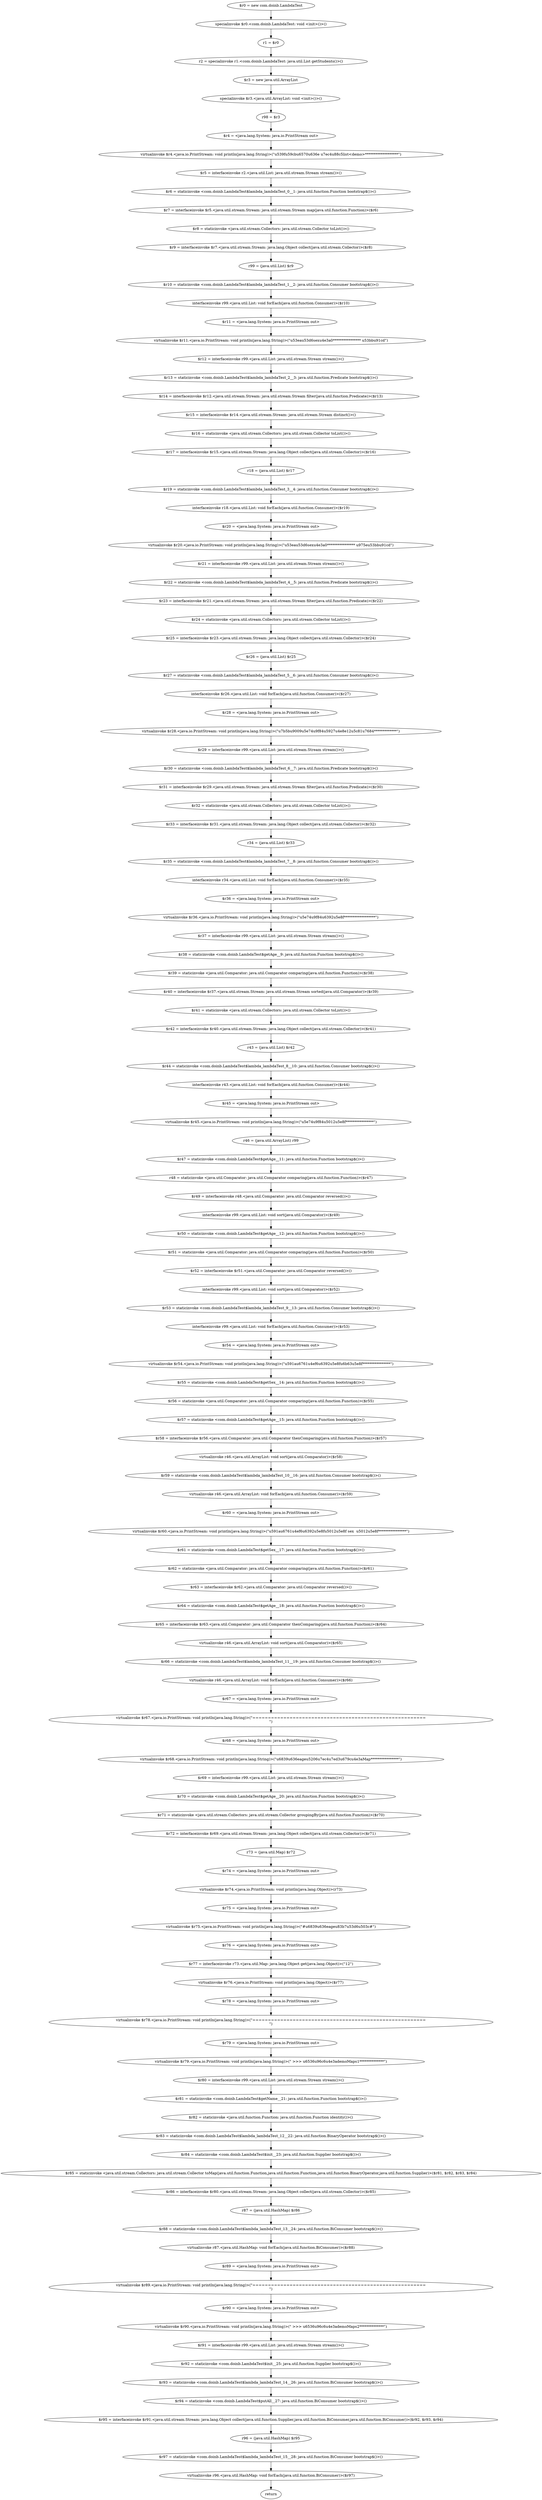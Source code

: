 digraph "unitGraph" {
    "$r0 = new com.doinb.LambdaTest"
    "specialinvoke $r0.<com.doinb.LambdaTest: void <init>()>()"
    "r1 = $r0"
    "r2 = specialinvoke r1.<com.doinb.LambdaTest: java.util.List getStudents()>()"
    "$r3 = new java.util.ArrayList"
    "specialinvoke $r3.<java.util.ArrayList: void <init>()>()"
    "r98 = $r3"
    "$r4 = <java.lang.System: java.io.PrintStream out>"
    "virtualinvoke $r4.<java.io.PrintStream: void println(java.lang.String)>(\"\u539f\u59cb\u6570\u636e \u7ec4\u88c5list<demo>*******************\")"
    "$r5 = interfaceinvoke r2.<java.util.List: java.util.stream.Stream stream()>()"
    "$r6 = staticinvoke <com.doinb.LambdaTest$lambda_lambdaTest_0__1: java.util.function.Function bootstrap$()>()"
    "$r7 = interfaceinvoke $r5.<java.util.stream.Stream: java.util.stream.Stream map(java.util.function.Function)>($r6)"
    "$r8 = staticinvoke <java.util.stream.Collectors: java.util.stream.Collector toList()>()"
    "$r9 = interfaceinvoke $r7.<java.util.stream.Stream: java.lang.Object collect(java.util.stream.Collector)>($r8)"
    "r99 = (java.util.List) $r9"
    "$r10 = staticinvoke <com.doinb.LambdaTest$lambda_lambdaTest_1__2: java.util.function.Consumer bootstrap$()>()"
    "interfaceinvoke r99.<java.util.List: void forEach(java.util.function.Consumer)>($r10)"
    "$r11 = <java.lang.System: java.io.PrintStream out>"
    "virtualinvoke $r11.<java.io.PrintStream: void println(java.lang.String)>(\"\u53ea\u53d6sex\u4e3a0**************** \u53bb\u91cd\")"
    "$r12 = interfaceinvoke r99.<java.util.List: java.util.stream.Stream stream()>()"
    "$r13 = staticinvoke <com.doinb.LambdaTest$lambda_lambdaTest_2__3: java.util.function.Predicate bootstrap$()>()"
    "$r14 = interfaceinvoke $r12.<java.util.stream.Stream: java.util.stream.Stream filter(java.util.function.Predicate)>($r13)"
    "$r15 = interfaceinvoke $r14.<java.util.stream.Stream: java.util.stream.Stream distinct()>()"
    "$r16 = staticinvoke <java.util.stream.Collectors: java.util.stream.Collector toList()>()"
    "$r17 = interfaceinvoke $r15.<java.util.stream.Stream: java.lang.Object collect(java.util.stream.Collector)>($r16)"
    "r18 = (java.util.List) $r17"
    "$r19 = staticinvoke <com.doinb.LambdaTest$lambda_lambdaTest_3__4: java.util.function.Consumer bootstrap$()>()"
    "interfaceinvoke r18.<java.util.List: void forEach(java.util.function.Consumer)>($r19)"
    "$r20 = <java.lang.System: java.io.PrintStream out>"
    "virtualinvoke $r20.<java.io.PrintStream: void println(java.lang.String)>(\"\u53ea\u53d6sex\u4e3a0**************** \u975e\u53bb\u91cd\")"
    "$r21 = interfaceinvoke r99.<java.util.List: java.util.stream.Stream stream()>()"
    "$r22 = staticinvoke <com.doinb.LambdaTest$lambda_lambdaTest_4__5: java.util.function.Predicate bootstrap$()>()"
    "$r23 = interfaceinvoke $r21.<java.util.stream.Stream: java.util.stream.Stream filter(java.util.function.Predicate)>($r22)"
    "$r24 = staticinvoke <java.util.stream.Collectors: java.util.stream.Collector toList()>()"
    "$r25 = interfaceinvoke $r23.<java.util.stream.Stream: java.lang.Object collect(java.util.stream.Collector)>($r24)"
    "$r26 = (java.util.List) $r25"
    "$r27 = staticinvoke <com.doinb.LambdaTest$lambda_lambdaTest_5__6: java.util.function.Consumer bootstrap$()>()"
    "interfaceinvoke $r26.<java.util.List: void forEach(java.util.function.Consumer)>($r27)"
    "$r28 = <java.lang.System: java.io.PrintStream out>"
    "virtualinvoke $r28.<java.io.PrintStream: void println(java.lang.String)>(\"\u7b5b\u9009\u5e74\u9f84\u5927\u4e8e12\u5c81\u7684*************\")"
    "$r29 = interfaceinvoke r99.<java.util.List: java.util.stream.Stream stream()>()"
    "$r30 = staticinvoke <com.doinb.LambdaTest$lambda_lambdaTest_6__7: java.util.function.Predicate bootstrap$()>()"
    "$r31 = interfaceinvoke $r29.<java.util.stream.Stream: java.util.stream.Stream filter(java.util.function.Predicate)>($r30)"
    "$r32 = staticinvoke <java.util.stream.Collectors: java.util.stream.Collector toList()>()"
    "$r33 = interfaceinvoke $r31.<java.util.stream.Stream: java.lang.Object collect(java.util.stream.Collector)>($r32)"
    "r34 = (java.util.List) $r33"
    "$r35 = staticinvoke <com.doinb.LambdaTest$lambda_lambdaTest_7__8: java.util.function.Consumer bootstrap$()>()"
    "interfaceinvoke r34.<java.util.List: void forEach(java.util.function.Consumer)>($r35)"
    "$r36 = <java.lang.System: java.io.PrintStream out>"
    "virtualinvoke $r36.<java.io.PrintStream: void println(java.lang.String)>(\"\u5e74\u9f84\u6392\u5e8f******************\")"
    "$r37 = interfaceinvoke r99.<java.util.List: java.util.stream.Stream stream()>()"
    "$r38 = staticinvoke <com.doinb.LambdaTest$getAge__9: java.util.function.Function bootstrap$()>()"
    "$r39 = staticinvoke <java.util.Comparator: java.util.Comparator comparing(java.util.function.Function)>($r38)"
    "$r40 = interfaceinvoke $r37.<java.util.stream.Stream: java.util.stream.Stream sorted(java.util.Comparator)>($r39)"
    "$r41 = staticinvoke <java.util.stream.Collectors: java.util.stream.Collector toList()>()"
    "$r42 = interfaceinvoke $r40.<java.util.stream.Stream: java.lang.Object collect(java.util.stream.Collector)>($r41)"
    "r43 = (java.util.List) $r42"
    "$r44 = staticinvoke <com.doinb.LambdaTest$lambda_lambdaTest_8__10: java.util.function.Consumer bootstrap$()>()"
    "interfaceinvoke r43.<java.util.List: void forEach(java.util.function.Consumer)>($r44)"
    "$r45 = <java.lang.System: java.io.PrintStream out>"
    "virtualinvoke $r45.<java.io.PrintStream: void println(java.lang.String)>(\"\u5e74\u9f84\u5012\u5e8f****************\")"
    "r46 = (java.util.ArrayList) r99"
    "$r47 = staticinvoke <com.doinb.LambdaTest$getAge__11: java.util.function.Function bootstrap$()>()"
    "r48 = staticinvoke <java.util.Comparator: java.util.Comparator comparing(java.util.function.Function)>($r47)"
    "$r49 = interfaceinvoke r48.<java.util.Comparator: java.util.Comparator reversed()>()"
    "interfaceinvoke r99.<java.util.List: void sort(java.util.Comparator)>($r49)"
    "$r50 = staticinvoke <com.doinb.LambdaTest$getAge__12: java.util.function.Function bootstrap$()>()"
    "$r51 = staticinvoke <java.util.Comparator: java.util.Comparator comparing(java.util.function.Function)>($r50)"
    "$r52 = interfaceinvoke $r51.<java.util.Comparator: java.util.Comparator reversed()>()"
    "interfaceinvoke r99.<java.util.List: void sort(java.util.Comparator)>($r52)"
    "$r53 = staticinvoke <com.doinb.LambdaTest$lambda_lambdaTest_9__13: java.util.function.Consumer bootstrap$()>()"
    "interfaceinvoke r99.<java.util.List: void forEach(java.util.function.Consumer)>($r53)"
    "$r54 = <java.lang.System: java.io.PrintStream out>"
    "virtualinvoke $r54.<java.io.PrintStream: void println(java.lang.String)>(\"\u591a\u6761\u4ef6\u6392\u5e8f\u6b63\u5e8f****************\")"
    "$r55 = staticinvoke <com.doinb.LambdaTest$getSex__14: java.util.function.Function bootstrap$()>()"
    "$r56 = staticinvoke <java.util.Comparator: java.util.Comparator comparing(java.util.function.Function)>($r55)"
    "$r57 = staticinvoke <com.doinb.LambdaTest$getAge__15: java.util.function.Function bootstrap$()>()"
    "$r58 = interfaceinvoke $r56.<java.util.Comparator: java.util.Comparator thenComparing(java.util.function.Function)>($r57)"
    "virtualinvoke r46.<java.util.ArrayList: void sort(java.util.Comparator)>($r58)"
    "$r59 = staticinvoke <com.doinb.LambdaTest$lambda_lambdaTest_10__16: java.util.function.Consumer bootstrap$()>()"
    "virtualinvoke r46.<java.util.ArrayList: void forEach(java.util.function.Consumer)>($r59)"
    "$r60 = <java.lang.System: java.io.PrintStream out>"
    "virtualinvoke $r60.<java.io.PrintStream: void println(java.lang.String)>(\"\u591a\u6761\u4ef6\u6392\u5e8f\u5012\u5e8f sex  \u5012\u5e8f****************\")"
    "$r61 = staticinvoke <com.doinb.LambdaTest$getSex__17: java.util.function.Function bootstrap$()>()"
    "$r62 = staticinvoke <java.util.Comparator: java.util.Comparator comparing(java.util.function.Function)>($r61)"
    "$r63 = interfaceinvoke $r62.<java.util.Comparator: java.util.Comparator reversed()>()"
    "$r64 = staticinvoke <com.doinb.LambdaTest$getAge__18: java.util.function.Function bootstrap$()>()"
    "$r65 = interfaceinvoke $r63.<java.util.Comparator: java.util.Comparator thenComparing(java.util.function.Function)>($r64)"
    "virtualinvoke r46.<java.util.ArrayList: void sort(java.util.Comparator)>($r65)"
    "$r66 = staticinvoke <com.doinb.LambdaTest$lambda_lambdaTest_11__19: java.util.function.Consumer bootstrap$()>()"
    "virtualinvoke r46.<java.util.ArrayList: void forEach(java.util.function.Consumer)>($r66)"
    "$r67 = <java.lang.System: java.io.PrintStream out>"
    "virtualinvoke $r67.<java.io.PrintStream: void println(java.lang.String)>(\"========================================================\n\")"
    "$r68 = <java.lang.System: java.io.PrintStream out>"
    "virtualinvoke $r68.<java.io.PrintStream: void println(java.lang.String)>(\"\u6839\u636eage\u5206\u7ec4\u7ed3\u679c\u4e3aMap****************\")"
    "$r69 = interfaceinvoke r99.<java.util.List: java.util.stream.Stream stream()>()"
    "$r70 = staticinvoke <com.doinb.LambdaTest$getAge__20: java.util.function.Function bootstrap$()>()"
    "$r71 = staticinvoke <java.util.stream.Collectors: java.util.stream.Collector groupingBy(java.util.function.Function)>($r70)"
    "$r72 = interfaceinvoke $r69.<java.util.stream.Stream: java.lang.Object collect(java.util.stream.Collector)>($r71)"
    "r73 = (java.util.Map) $r72"
    "$r74 = <java.lang.System: java.io.PrintStream out>"
    "virtualinvoke $r74.<java.io.PrintStream: void println(java.lang.Object)>(r73)"
    "$r75 = <java.lang.System: java.io.PrintStream out>"
    "virtualinvoke $r75.<java.io.PrintStream: void println(java.lang.String)>(\"#\u6839\u636eage\u83b7\u53d6\u503c#\")"
    "$r76 = <java.lang.System: java.io.PrintStream out>"
    "$r77 = interfaceinvoke r73.<java.util.Map: java.lang.Object get(java.lang.Object)>(\"12\")"
    "virtualinvoke $r76.<java.io.PrintStream: void println(java.lang.Object)>($r77)"
    "$r78 = <java.lang.System: java.io.PrintStream out>"
    "virtualinvoke $r78.<java.io.PrintStream: void println(java.lang.String)>(\"========================================================\n\")"
    "$r79 = <java.lang.System: java.io.PrintStream out>"
    "virtualinvoke $r79.<java.io.PrintStream: void println(java.lang.String)>(\" >>> \u6536\u96c6\u4e3ademoMaps1**************\")"
    "$r80 = interfaceinvoke r99.<java.util.List: java.util.stream.Stream stream()>()"
    "$r81 = staticinvoke <com.doinb.LambdaTest$getName__21: java.util.function.Function bootstrap$()>()"
    "$r82 = staticinvoke <java.util.function.Function: java.util.function.Function identity()>()"
    "$r83 = staticinvoke <com.doinb.LambdaTest$lambda_lambdaTest_12__22: java.util.function.BinaryOperator bootstrap$()>()"
    "$r84 = staticinvoke <com.doinb.LambdaTest$init__23: java.util.function.Supplier bootstrap$()>()"
    "$r85 = staticinvoke <java.util.stream.Collectors: java.util.stream.Collector toMap(java.util.function.Function,java.util.function.Function,java.util.function.BinaryOperator,java.util.function.Supplier)>($r81, $r82, $r83, $r84)"
    "$r86 = interfaceinvoke $r80.<java.util.stream.Stream: java.lang.Object collect(java.util.stream.Collector)>($r85)"
    "r87 = (java.util.HashMap) $r86"
    "$r88 = staticinvoke <com.doinb.LambdaTest$lambda_lambdaTest_13__24: java.util.function.BiConsumer bootstrap$()>()"
    "virtualinvoke r87.<java.util.HashMap: void forEach(java.util.function.BiConsumer)>($r88)"
    "$r89 = <java.lang.System: java.io.PrintStream out>"
    "virtualinvoke $r89.<java.io.PrintStream: void println(java.lang.String)>(\"========================================================\n\")"
    "$r90 = <java.lang.System: java.io.PrintStream out>"
    "virtualinvoke $r90.<java.io.PrintStream: void println(java.lang.String)>(\" >>> \u6536\u96c6\u4e3ademoMaps2**************\")"
    "$r91 = interfaceinvoke r99.<java.util.List: java.util.stream.Stream stream()>()"
    "$r92 = staticinvoke <com.doinb.LambdaTest$init__25: java.util.function.Supplier bootstrap$()>()"
    "$r93 = staticinvoke <com.doinb.LambdaTest$lambda_lambdaTest_14__26: java.util.function.BiConsumer bootstrap$()>()"
    "$r94 = staticinvoke <com.doinb.LambdaTest$putAll__27: java.util.function.BiConsumer bootstrap$()>()"
    "$r95 = interfaceinvoke $r91.<java.util.stream.Stream: java.lang.Object collect(java.util.function.Supplier,java.util.function.BiConsumer,java.util.function.BiConsumer)>($r92, $r93, $r94)"
    "r96 = (java.util.HashMap) $r95"
    "$r97 = staticinvoke <com.doinb.LambdaTest$lambda_lambdaTest_15__28: java.util.function.BiConsumer bootstrap$()>()"
    "virtualinvoke r96.<java.util.HashMap: void forEach(java.util.function.BiConsumer)>($r97)"
    "return"
    "$r0 = new com.doinb.LambdaTest"->"specialinvoke $r0.<com.doinb.LambdaTest: void <init>()>()";
    "specialinvoke $r0.<com.doinb.LambdaTest: void <init>()>()"->"r1 = $r0";
    "r1 = $r0"->"r2 = specialinvoke r1.<com.doinb.LambdaTest: java.util.List getStudents()>()";
    "r2 = specialinvoke r1.<com.doinb.LambdaTest: java.util.List getStudents()>()"->"$r3 = new java.util.ArrayList";
    "$r3 = new java.util.ArrayList"->"specialinvoke $r3.<java.util.ArrayList: void <init>()>()";
    "specialinvoke $r3.<java.util.ArrayList: void <init>()>()"->"r98 = $r3";
    "r98 = $r3"->"$r4 = <java.lang.System: java.io.PrintStream out>";
    "$r4 = <java.lang.System: java.io.PrintStream out>"->"virtualinvoke $r4.<java.io.PrintStream: void println(java.lang.String)>(\"\u539f\u59cb\u6570\u636e \u7ec4\u88c5list<demo>*******************\")";
    "virtualinvoke $r4.<java.io.PrintStream: void println(java.lang.String)>(\"\u539f\u59cb\u6570\u636e \u7ec4\u88c5list<demo>*******************\")"->"$r5 = interfaceinvoke r2.<java.util.List: java.util.stream.Stream stream()>()";
    "$r5 = interfaceinvoke r2.<java.util.List: java.util.stream.Stream stream()>()"->"$r6 = staticinvoke <com.doinb.LambdaTest$lambda_lambdaTest_0__1: java.util.function.Function bootstrap$()>()";
    "$r6 = staticinvoke <com.doinb.LambdaTest$lambda_lambdaTest_0__1: java.util.function.Function bootstrap$()>()"->"$r7 = interfaceinvoke $r5.<java.util.stream.Stream: java.util.stream.Stream map(java.util.function.Function)>($r6)";
    "$r7 = interfaceinvoke $r5.<java.util.stream.Stream: java.util.stream.Stream map(java.util.function.Function)>($r6)"->"$r8 = staticinvoke <java.util.stream.Collectors: java.util.stream.Collector toList()>()";
    "$r8 = staticinvoke <java.util.stream.Collectors: java.util.stream.Collector toList()>()"->"$r9 = interfaceinvoke $r7.<java.util.stream.Stream: java.lang.Object collect(java.util.stream.Collector)>($r8)";
    "$r9 = interfaceinvoke $r7.<java.util.stream.Stream: java.lang.Object collect(java.util.stream.Collector)>($r8)"->"r99 = (java.util.List) $r9";
    "r99 = (java.util.List) $r9"->"$r10 = staticinvoke <com.doinb.LambdaTest$lambda_lambdaTest_1__2: java.util.function.Consumer bootstrap$()>()";
    "$r10 = staticinvoke <com.doinb.LambdaTest$lambda_lambdaTest_1__2: java.util.function.Consumer bootstrap$()>()"->"interfaceinvoke r99.<java.util.List: void forEach(java.util.function.Consumer)>($r10)";
    "interfaceinvoke r99.<java.util.List: void forEach(java.util.function.Consumer)>($r10)"->"$r11 = <java.lang.System: java.io.PrintStream out>";
    "$r11 = <java.lang.System: java.io.PrintStream out>"->"virtualinvoke $r11.<java.io.PrintStream: void println(java.lang.String)>(\"\u53ea\u53d6sex\u4e3a0**************** \u53bb\u91cd\")";
    "virtualinvoke $r11.<java.io.PrintStream: void println(java.lang.String)>(\"\u53ea\u53d6sex\u4e3a0**************** \u53bb\u91cd\")"->"$r12 = interfaceinvoke r99.<java.util.List: java.util.stream.Stream stream()>()";
    "$r12 = interfaceinvoke r99.<java.util.List: java.util.stream.Stream stream()>()"->"$r13 = staticinvoke <com.doinb.LambdaTest$lambda_lambdaTest_2__3: java.util.function.Predicate bootstrap$()>()";
    "$r13 = staticinvoke <com.doinb.LambdaTest$lambda_lambdaTest_2__3: java.util.function.Predicate bootstrap$()>()"->"$r14 = interfaceinvoke $r12.<java.util.stream.Stream: java.util.stream.Stream filter(java.util.function.Predicate)>($r13)";
    "$r14 = interfaceinvoke $r12.<java.util.stream.Stream: java.util.stream.Stream filter(java.util.function.Predicate)>($r13)"->"$r15 = interfaceinvoke $r14.<java.util.stream.Stream: java.util.stream.Stream distinct()>()";
    "$r15 = interfaceinvoke $r14.<java.util.stream.Stream: java.util.stream.Stream distinct()>()"->"$r16 = staticinvoke <java.util.stream.Collectors: java.util.stream.Collector toList()>()";
    "$r16 = staticinvoke <java.util.stream.Collectors: java.util.stream.Collector toList()>()"->"$r17 = interfaceinvoke $r15.<java.util.stream.Stream: java.lang.Object collect(java.util.stream.Collector)>($r16)";
    "$r17 = interfaceinvoke $r15.<java.util.stream.Stream: java.lang.Object collect(java.util.stream.Collector)>($r16)"->"r18 = (java.util.List) $r17";
    "r18 = (java.util.List) $r17"->"$r19 = staticinvoke <com.doinb.LambdaTest$lambda_lambdaTest_3__4: java.util.function.Consumer bootstrap$()>()";
    "$r19 = staticinvoke <com.doinb.LambdaTest$lambda_lambdaTest_3__4: java.util.function.Consumer bootstrap$()>()"->"interfaceinvoke r18.<java.util.List: void forEach(java.util.function.Consumer)>($r19)";
    "interfaceinvoke r18.<java.util.List: void forEach(java.util.function.Consumer)>($r19)"->"$r20 = <java.lang.System: java.io.PrintStream out>";
    "$r20 = <java.lang.System: java.io.PrintStream out>"->"virtualinvoke $r20.<java.io.PrintStream: void println(java.lang.String)>(\"\u53ea\u53d6sex\u4e3a0**************** \u975e\u53bb\u91cd\")";
    "virtualinvoke $r20.<java.io.PrintStream: void println(java.lang.String)>(\"\u53ea\u53d6sex\u4e3a0**************** \u975e\u53bb\u91cd\")"->"$r21 = interfaceinvoke r99.<java.util.List: java.util.stream.Stream stream()>()";
    "$r21 = interfaceinvoke r99.<java.util.List: java.util.stream.Stream stream()>()"->"$r22 = staticinvoke <com.doinb.LambdaTest$lambda_lambdaTest_4__5: java.util.function.Predicate bootstrap$()>()";
    "$r22 = staticinvoke <com.doinb.LambdaTest$lambda_lambdaTest_4__5: java.util.function.Predicate bootstrap$()>()"->"$r23 = interfaceinvoke $r21.<java.util.stream.Stream: java.util.stream.Stream filter(java.util.function.Predicate)>($r22)";
    "$r23 = interfaceinvoke $r21.<java.util.stream.Stream: java.util.stream.Stream filter(java.util.function.Predicate)>($r22)"->"$r24 = staticinvoke <java.util.stream.Collectors: java.util.stream.Collector toList()>()";
    "$r24 = staticinvoke <java.util.stream.Collectors: java.util.stream.Collector toList()>()"->"$r25 = interfaceinvoke $r23.<java.util.stream.Stream: java.lang.Object collect(java.util.stream.Collector)>($r24)";
    "$r25 = interfaceinvoke $r23.<java.util.stream.Stream: java.lang.Object collect(java.util.stream.Collector)>($r24)"->"$r26 = (java.util.List) $r25";
    "$r26 = (java.util.List) $r25"->"$r27 = staticinvoke <com.doinb.LambdaTest$lambda_lambdaTest_5__6: java.util.function.Consumer bootstrap$()>()";
    "$r27 = staticinvoke <com.doinb.LambdaTest$lambda_lambdaTest_5__6: java.util.function.Consumer bootstrap$()>()"->"interfaceinvoke $r26.<java.util.List: void forEach(java.util.function.Consumer)>($r27)";
    "interfaceinvoke $r26.<java.util.List: void forEach(java.util.function.Consumer)>($r27)"->"$r28 = <java.lang.System: java.io.PrintStream out>";
    "$r28 = <java.lang.System: java.io.PrintStream out>"->"virtualinvoke $r28.<java.io.PrintStream: void println(java.lang.String)>(\"\u7b5b\u9009\u5e74\u9f84\u5927\u4e8e12\u5c81\u7684*************\")";
    "virtualinvoke $r28.<java.io.PrintStream: void println(java.lang.String)>(\"\u7b5b\u9009\u5e74\u9f84\u5927\u4e8e12\u5c81\u7684*************\")"->"$r29 = interfaceinvoke r99.<java.util.List: java.util.stream.Stream stream()>()";
    "$r29 = interfaceinvoke r99.<java.util.List: java.util.stream.Stream stream()>()"->"$r30 = staticinvoke <com.doinb.LambdaTest$lambda_lambdaTest_6__7: java.util.function.Predicate bootstrap$()>()";
    "$r30 = staticinvoke <com.doinb.LambdaTest$lambda_lambdaTest_6__7: java.util.function.Predicate bootstrap$()>()"->"$r31 = interfaceinvoke $r29.<java.util.stream.Stream: java.util.stream.Stream filter(java.util.function.Predicate)>($r30)";
    "$r31 = interfaceinvoke $r29.<java.util.stream.Stream: java.util.stream.Stream filter(java.util.function.Predicate)>($r30)"->"$r32 = staticinvoke <java.util.stream.Collectors: java.util.stream.Collector toList()>()";
    "$r32 = staticinvoke <java.util.stream.Collectors: java.util.stream.Collector toList()>()"->"$r33 = interfaceinvoke $r31.<java.util.stream.Stream: java.lang.Object collect(java.util.stream.Collector)>($r32)";
    "$r33 = interfaceinvoke $r31.<java.util.stream.Stream: java.lang.Object collect(java.util.stream.Collector)>($r32)"->"r34 = (java.util.List) $r33";
    "r34 = (java.util.List) $r33"->"$r35 = staticinvoke <com.doinb.LambdaTest$lambda_lambdaTest_7__8: java.util.function.Consumer bootstrap$()>()";
    "$r35 = staticinvoke <com.doinb.LambdaTest$lambda_lambdaTest_7__8: java.util.function.Consumer bootstrap$()>()"->"interfaceinvoke r34.<java.util.List: void forEach(java.util.function.Consumer)>($r35)";
    "interfaceinvoke r34.<java.util.List: void forEach(java.util.function.Consumer)>($r35)"->"$r36 = <java.lang.System: java.io.PrintStream out>";
    "$r36 = <java.lang.System: java.io.PrintStream out>"->"virtualinvoke $r36.<java.io.PrintStream: void println(java.lang.String)>(\"\u5e74\u9f84\u6392\u5e8f******************\")";
    "virtualinvoke $r36.<java.io.PrintStream: void println(java.lang.String)>(\"\u5e74\u9f84\u6392\u5e8f******************\")"->"$r37 = interfaceinvoke r99.<java.util.List: java.util.stream.Stream stream()>()";
    "$r37 = interfaceinvoke r99.<java.util.List: java.util.stream.Stream stream()>()"->"$r38 = staticinvoke <com.doinb.LambdaTest$getAge__9: java.util.function.Function bootstrap$()>()";
    "$r38 = staticinvoke <com.doinb.LambdaTest$getAge__9: java.util.function.Function bootstrap$()>()"->"$r39 = staticinvoke <java.util.Comparator: java.util.Comparator comparing(java.util.function.Function)>($r38)";
    "$r39 = staticinvoke <java.util.Comparator: java.util.Comparator comparing(java.util.function.Function)>($r38)"->"$r40 = interfaceinvoke $r37.<java.util.stream.Stream: java.util.stream.Stream sorted(java.util.Comparator)>($r39)";
    "$r40 = interfaceinvoke $r37.<java.util.stream.Stream: java.util.stream.Stream sorted(java.util.Comparator)>($r39)"->"$r41 = staticinvoke <java.util.stream.Collectors: java.util.stream.Collector toList()>()";
    "$r41 = staticinvoke <java.util.stream.Collectors: java.util.stream.Collector toList()>()"->"$r42 = interfaceinvoke $r40.<java.util.stream.Stream: java.lang.Object collect(java.util.stream.Collector)>($r41)";
    "$r42 = interfaceinvoke $r40.<java.util.stream.Stream: java.lang.Object collect(java.util.stream.Collector)>($r41)"->"r43 = (java.util.List) $r42";
    "r43 = (java.util.List) $r42"->"$r44 = staticinvoke <com.doinb.LambdaTest$lambda_lambdaTest_8__10: java.util.function.Consumer bootstrap$()>()";
    "$r44 = staticinvoke <com.doinb.LambdaTest$lambda_lambdaTest_8__10: java.util.function.Consumer bootstrap$()>()"->"interfaceinvoke r43.<java.util.List: void forEach(java.util.function.Consumer)>($r44)";
    "interfaceinvoke r43.<java.util.List: void forEach(java.util.function.Consumer)>($r44)"->"$r45 = <java.lang.System: java.io.PrintStream out>";
    "$r45 = <java.lang.System: java.io.PrintStream out>"->"virtualinvoke $r45.<java.io.PrintStream: void println(java.lang.String)>(\"\u5e74\u9f84\u5012\u5e8f****************\")";
    "virtualinvoke $r45.<java.io.PrintStream: void println(java.lang.String)>(\"\u5e74\u9f84\u5012\u5e8f****************\")"->"r46 = (java.util.ArrayList) r99";
    "r46 = (java.util.ArrayList) r99"->"$r47 = staticinvoke <com.doinb.LambdaTest$getAge__11: java.util.function.Function bootstrap$()>()";
    "$r47 = staticinvoke <com.doinb.LambdaTest$getAge__11: java.util.function.Function bootstrap$()>()"->"r48 = staticinvoke <java.util.Comparator: java.util.Comparator comparing(java.util.function.Function)>($r47)";
    "r48 = staticinvoke <java.util.Comparator: java.util.Comparator comparing(java.util.function.Function)>($r47)"->"$r49 = interfaceinvoke r48.<java.util.Comparator: java.util.Comparator reversed()>()";
    "$r49 = interfaceinvoke r48.<java.util.Comparator: java.util.Comparator reversed()>()"->"interfaceinvoke r99.<java.util.List: void sort(java.util.Comparator)>($r49)";
    "interfaceinvoke r99.<java.util.List: void sort(java.util.Comparator)>($r49)"->"$r50 = staticinvoke <com.doinb.LambdaTest$getAge__12: java.util.function.Function bootstrap$()>()";
    "$r50 = staticinvoke <com.doinb.LambdaTest$getAge__12: java.util.function.Function bootstrap$()>()"->"$r51 = staticinvoke <java.util.Comparator: java.util.Comparator comparing(java.util.function.Function)>($r50)";
    "$r51 = staticinvoke <java.util.Comparator: java.util.Comparator comparing(java.util.function.Function)>($r50)"->"$r52 = interfaceinvoke $r51.<java.util.Comparator: java.util.Comparator reversed()>()";
    "$r52 = interfaceinvoke $r51.<java.util.Comparator: java.util.Comparator reversed()>()"->"interfaceinvoke r99.<java.util.List: void sort(java.util.Comparator)>($r52)";
    "interfaceinvoke r99.<java.util.List: void sort(java.util.Comparator)>($r52)"->"$r53 = staticinvoke <com.doinb.LambdaTest$lambda_lambdaTest_9__13: java.util.function.Consumer bootstrap$()>()";
    "$r53 = staticinvoke <com.doinb.LambdaTest$lambda_lambdaTest_9__13: java.util.function.Consumer bootstrap$()>()"->"interfaceinvoke r99.<java.util.List: void forEach(java.util.function.Consumer)>($r53)";
    "interfaceinvoke r99.<java.util.List: void forEach(java.util.function.Consumer)>($r53)"->"$r54 = <java.lang.System: java.io.PrintStream out>";
    "$r54 = <java.lang.System: java.io.PrintStream out>"->"virtualinvoke $r54.<java.io.PrintStream: void println(java.lang.String)>(\"\u591a\u6761\u4ef6\u6392\u5e8f\u6b63\u5e8f****************\")";
    "virtualinvoke $r54.<java.io.PrintStream: void println(java.lang.String)>(\"\u591a\u6761\u4ef6\u6392\u5e8f\u6b63\u5e8f****************\")"->"$r55 = staticinvoke <com.doinb.LambdaTest$getSex__14: java.util.function.Function bootstrap$()>()";
    "$r55 = staticinvoke <com.doinb.LambdaTest$getSex__14: java.util.function.Function bootstrap$()>()"->"$r56 = staticinvoke <java.util.Comparator: java.util.Comparator comparing(java.util.function.Function)>($r55)";
    "$r56 = staticinvoke <java.util.Comparator: java.util.Comparator comparing(java.util.function.Function)>($r55)"->"$r57 = staticinvoke <com.doinb.LambdaTest$getAge__15: java.util.function.Function bootstrap$()>()";
    "$r57 = staticinvoke <com.doinb.LambdaTest$getAge__15: java.util.function.Function bootstrap$()>()"->"$r58 = interfaceinvoke $r56.<java.util.Comparator: java.util.Comparator thenComparing(java.util.function.Function)>($r57)";
    "$r58 = interfaceinvoke $r56.<java.util.Comparator: java.util.Comparator thenComparing(java.util.function.Function)>($r57)"->"virtualinvoke r46.<java.util.ArrayList: void sort(java.util.Comparator)>($r58)";
    "virtualinvoke r46.<java.util.ArrayList: void sort(java.util.Comparator)>($r58)"->"$r59 = staticinvoke <com.doinb.LambdaTest$lambda_lambdaTest_10__16: java.util.function.Consumer bootstrap$()>()";
    "$r59 = staticinvoke <com.doinb.LambdaTest$lambda_lambdaTest_10__16: java.util.function.Consumer bootstrap$()>()"->"virtualinvoke r46.<java.util.ArrayList: void forEach(java.util.function.Consumer)>($r59)";
    "virtualinvoke r46.<java.util.ArrayList: void forEach(java.util.function.Consumer)>($r59)"->"$r60 = <java.lang.System: java.io.PrintStream out>";
    "$r60 = <java.lang.System: java.io.PrintStream out>"->"virtualinvoke $r60.<java.io.PrintStream: void println(java.lang.String)>(\"\u591a\u6761\u4ef6\u6392\u5e8f\u5012\u5e8f sex  \u5012\u5e8f****************\")";
    "virtualinvoke $r60.<java.io.PrintStream: void println(java.lang.String)>(\"\u591a\u6761\u4ef6\u6392\u5e8f\u5012\u5e8f sex  \u5012\u5e8f****************\")"->"$r61 = staticinvoke <com.doinb.LambdaTest$getSex__17: java.util.function.Function bootstrap$()>()";
    "$r61 = staticinvoke <com.doinb.LambdaTest$getSex__17: java.util.function.Function bootstrap$()>()"->"$r62 = staticinvoke <java.util.Comparator: java.util.Comparator comparing(java.util.function.Function)>($r61)";
    "$r62 = staticinvoke <java.util.Comparator: java.util.Comparator comparing(java.util.function.Function)>($r61)"->"$r63 = interfaceinvoke $r62.<java.util.Comparator: java.util.Comparator reversed()>()";
    "$r63 = interfaceinvoke $r62.<java.util.Comparator: java.util.Comparator reversed()>()"->"$r64 = staticinvoke <com.doinb.LambdaTest$getAge__18: java.util.function.Function bootstrap$()>()";
    "$r64 = staticinvoke <com.doinb.LambdaTest$getAge__18: java.util.function.Function bootstrap$()>()"->"$r65 = interfaceinvoke $r63.<java.util.Comparator: java.util.Comparator thenComparing(java.util.function.Function)>($r64)";
    "$r65 = interfaceinvoke $r63.<java.util.Comparator: java.util.Comparator thenComparing(java.util.function.Function)>($r64)"->"virtualinvoke r46.<java.util.ArrayList: void sort(java.util.Comparator)>($r65)";
    "virtualinvoke r46.<java.util.ArrayList: void sort(java.util.Comparator)>($r65)"->"$r66 = staticinvoke <com.doinb.LambdaTest$lambda_lambdaTest_11__19: java.util.function.Consumer bootstrap$()>()";
    "$r66 = staticinvoke <com.doinb.LambdaTest$lambda_lambdaTest_11__19: java.util.function.Consumer bootstrap$()>()"->"virtualinvoke r46.<java.util.ArrayList: void forEach(java.util.function.Consumer)>($r66)";
    "virtualinvoke r46.<java.util.ArrayList: void forEach(java.util.function.Consumer)>($r66)"->"$r67 = <java.lang.System: java.io.PrintStream out>";
    "$r67 = <java.lang.System: java.io.PrintStream out>"->"virtualinvoke $r67.<java.io.PrintStream: void println(java.lang.String)>(\"========================================================\n\")";
    "virtualinvoke $r67.<java.io.PrintStream: void println(java.lang.String)>(\"========================================================\n\")"->"$r68 = <java.lang.System: java.io.PrintStream out>";
    "$r68 = <java.lang.System: java.io.PrintStream out>"->"virtualinvoke $r68.<java.io.PrintStream: void println(java.lang.String)>(\"\u6839\u636eage\u5206\u7ec4\u7ed3\u679c\u4e3aMap****************\")";
    "virtualinvoke $r68.<java.io.PrintStream: void println(java.lang.String)>(\"\u6839\u636eage\u5206\u7ec4\u7ed3\u679c\u4e3aMap****************\")"->"$r69 = interfaceinvoke r99.<java.util.List: java.util.stream.Stream stream()>()";
    "$r69 = interfaceinvoke r99.<java.util.List: java.util.stream.Stream stream()>()"->"$r70 = staticinvoke <com.doinb.LambdaTest$getAge__20: java.util.function.Function bootstrap$()>()";
    "$r70 = staticinvoke <com.doinb.LambdaTest$getAge__20: java.util.function.Function bootstrap$()>()"->"$r71 = staticinvoke <java.util.stream.Collectors: java.util.stream.Collector groupingBy(java.util.function.Function)>($r70)";
    "$r71 = staticinvoke <java.util.stream.Collectors: java.util.stream.Collector groupingBy(java.util.function.Function)>($r70)"->"$r72 = interfaceinvoke $r69.<java.util.stream.Stream: java.lang.Object collect(java.util.stream.Collector)>($r71)";
    "$r72 = interfaceinvoke $r69.<java.util.stream.Stream: java.lang.Object collect(java.util.stream.Collector)>($r71)"->"r73 = (java.util.Map) $r72";
    "r73 = (java.util.Map) $r72"->"$r74 = <java.lang.System: java.io.PrintStream out>";
    "$r74 = <java.lang.System: java.io.PrintStream out>"->"virtualinvoke $r74.<java.io.PrintStream: void println(java.lang.Object)>(r73)";
    "virtualinvoke $r74.<java.io.PrintStream: void println(java.lang.Object)>(r73)"->"$r75 = <java.lang.System: java.io.PrintStream out>";
    "$r75 = <java.lang.System: java.io.PrintStream out>"->"virtualinvoke $r75.<java.io.PrintStream: void println(java.lang.String)>(\"#\u6839\u636eage\u83b7\u53d6\u503c#\")";
    "virtualinvoke $r75.<java.io.PrintStream: void println(java.lang.String)>(\"#\u6839\u636eage\u83b7\u53d6\u503c#\")"->"$r76 = <java.lang.System: java.io.PrintStream out>";
    "$r76 = <java.lang.System: java.io.PrintStream out>"->"$r77 = interfaceinvoke r73.<java.util.Map: java.lang.Object get(java.lang.Object)>(\"12\")";
    "$r77 = interfaceinvoke r73.<java.util.Map: java.lang.Object get(java.lang.Object)>(\"12\")"->"virtualinvoke $r76.<java.io.PrintStream: void println(java.lang.Object)>($r77)";
    "virtualinvoke $r76.<java.io.PrintStream: void println(java.lang.Object)>($r77)"->"$r78 = <java.lang.System: java.io.PrintStream out>";
    "$r78 = <java.lang.System: java.io.PrintStream out>"->"virtualinvoke $r78.<java.io.PrintStream: void println(java.lang.String)>(\"========================================================\n\")";
    "virtualinvoke $r78.<java.io.PrintStream: void println(java.lang.String)>(\"========================================================\n\")"->"$r79 = <java.lang.System: java.io.PrintStream out>";
    "$r79 = <java.lang.System: java.io.PrintStream out>"->"virtualinvoke $r79.<java.io.PrintStream: void println(java.lang.String)>(\" >>> \u6536\u96c6\u4e3ademoMaps1**************\")";
    "virtualinvoke $r79.<java.io.PrintStream: void println(java.lang.String)>(\" >>> \u6536\u96c6\u4e3ademoMaps1**************\")"->"$r80 = interfaceinvoke r99.<java.util.List: java.util.stream.Stream stream()>()";
    "$r80 = interfaceinvoke r99.<java.util.List: java.util.stream.Stream stream()>()"->"$r81 = staticinvoke <com.doinb.LambdaTest$getName__21: java.util.function.Function bootstrap$()>()";
    "$r81 = staticinvoke <com.doinb.LambdaTest$getName__21: java.util.function.Function bootstrap$()>()"->"$r82 = staticinvoke <java.util.function.Function: java.util.function.Function identity()>()";
    "$r82 = staticinvoke <java.util.function.Function: java.util.function.Function identity()>()"->"$r83 = staticinvoke <com.doinb.LambdaTest$lambda_lambdaTest_12__22: java.util.function.BinaryOperator bootstrap$()>()";
    "$r83 = staticinvoke <com.doinb.LambdaTest$lambda_lambdaTest_12__22: java.util.function.BinaryOperator bootstrap$()>()"->"$r84 = staticinvoke <com.doinb.LambdaTest$init__23: java.util.function.Supplier bootstrap$()>()";
    "$r84 = staticinvoke <com.doinb.LambdaTest$init__23: java.util.function.Supplier bootstrap$()>()"->"$r85 = staticinvoke <java.util.stream.Collectors: java.util.stream.Collector toMap(java.util.function.Function,java.util.function.Function,java.util.function.BinaryOperator,java.util.function.Supplier)>($r81, $r82, $r83, $r84)";
    "$r85 = staticinvoke <java.util.stream.Collectors: java.util.stream.Collector toMap(java.util.function.Function,java.util.function.Function,java.util.function.BinaryOperator,java.util.function.Supplier)>($r81, $r82, $r83, $r84)"->"$r86 = interfaceinvoke $r80.<java.util.stream.Stream: java.lang.Object collect(java.util.stream.Collector)>($r85)";
    "$r86 = interfaceinvoke $r80.<java.util.stream.Stream: java.lang.Object collect(java.util.stream.Collector)>($r85)"->"r87 = (java.util.HashMap) $r86";
    "r87 = (java.util.HashMap) $r86"->"$r88 = staticinvoke <com.doinb.LambdaTest$lambda_lambdaTest_13__24: java.util.function.BiConsumer bootstrap$()>()";
    "$r88 = staticinvoke <com.doinb.LambdaTest$lambda_lambdaTest_13__24: java.util.function.BiConsumer bootstrap$()>()"->"virtualinvoke r87.<java.util.HashMap: void forEach(java.util.function.BiConsumer)>($r88)";
    "virtualinvoke r87.<java.util.HashMap: void forEach(java.util.function.BiConsumer)>($r88)"->"$r89 = <java.lang.System: java.io.PrintStream out>";
    "$r89 = <java.lang.System: java.io.PrintStream out>"->"virtualinvoke $r89.<java.io.PrintStream: void println(java.lang.String)>(\"========================================================\n\")";
    "virtualinvoke $r89.<java.io.PrintStream: void println(java.lang.String)>(\"========================================================\n\")"->"$r90 = <java.lang.System: java.io.PrintStream out>";
    "$r90 = <java.lang.System: java.io.PrintStream out>"->"virtualinvoke $r90.<java.io.PrintStream: void println(java.lang.String)>(\" >>> \u6536\u96c6\u4e3ademoMaps2**************\")";
    "virtualinvoke $r90.<java.io.PrintStream: void println(java.lang.String)>(\" >>> \u6536\u96c6\u4e3ademoMaps2**************\")"->"$r91 = interfaceinvoke r99.<java.util.List: java.util.stream.Stream stream()>()";
    "$r91 = interfaceinvoke r99.<java.util.List: java.util.stream.Stream stream()>()"->"$r92 = staticinvoke <com.doinb.LambdaTest$init__25: java.util.function.Supplier bootstrap$()>()";
    "$r92 = staticinvoke <com.doinb.LambdaTest$init__25: java.util.function.Supplier bootstrap$()>()"->"$r93 = staticinvoke <com.doinb.LambdaTest$lambda_lambdaTest_14__26: java.util.function.BiConsumer bootstrap$()>()";
    "$r93 = staticinvoke <com.doinb.LambdaTest$lambda_lambdaTest_14__26: java.util.function.BiConsumer bootstrap$()>()"->"$r94 = staticinvoke <com.doinb.LambdaTest$putAll__27: java.util.function.BiConsumer bootstrap$()>()";
    "$r94 = staticinvoke <com.doinb.LambdaTest$putAll__27: java.util.function.BiConsumer bootstrap$()>()"->"$r95 = interfaceinvoke $r91.<java.util.stream.Stream: java.lang.Object collect(java.util.function.Supplier,java.util.function.BiConsumer,java.util.function.BiConsumer)>($r92, $r93, $r94)";
    "$r95 = interfaceinvoke $r91.<java.util.stream.Stream: java.lang.Object collect(java.util.function.Supplier,java.util.function.BiConsumer,java.util.function.BiConsumer)>($r92, $r93, $r94)"->"r96 = (java.util.HashMap) $r95";
    "r96 = (java.util.HashMap) $r95"->"$r97 = staticinvoke <com.doinb.LambdaTest$lambda_lambdaTest_15__28: java.util.function.BiConsumer bootstrap$()>()";
    "$r97 = staticinvoke <com.doinb.LambdaTest$lambda_lambdaTest_15__28: java.util.function.BiConsumer bootstrap$()>()"->"virtualinvoke r96.<java.util.HashMap: void forEach(java.util.function.BiConsumer)>($r97)";
    "virtualinvoke r96.<java.util.HashMap: void forEach(java.util.function.BiConsumer)>($r97)"->"return";
}
